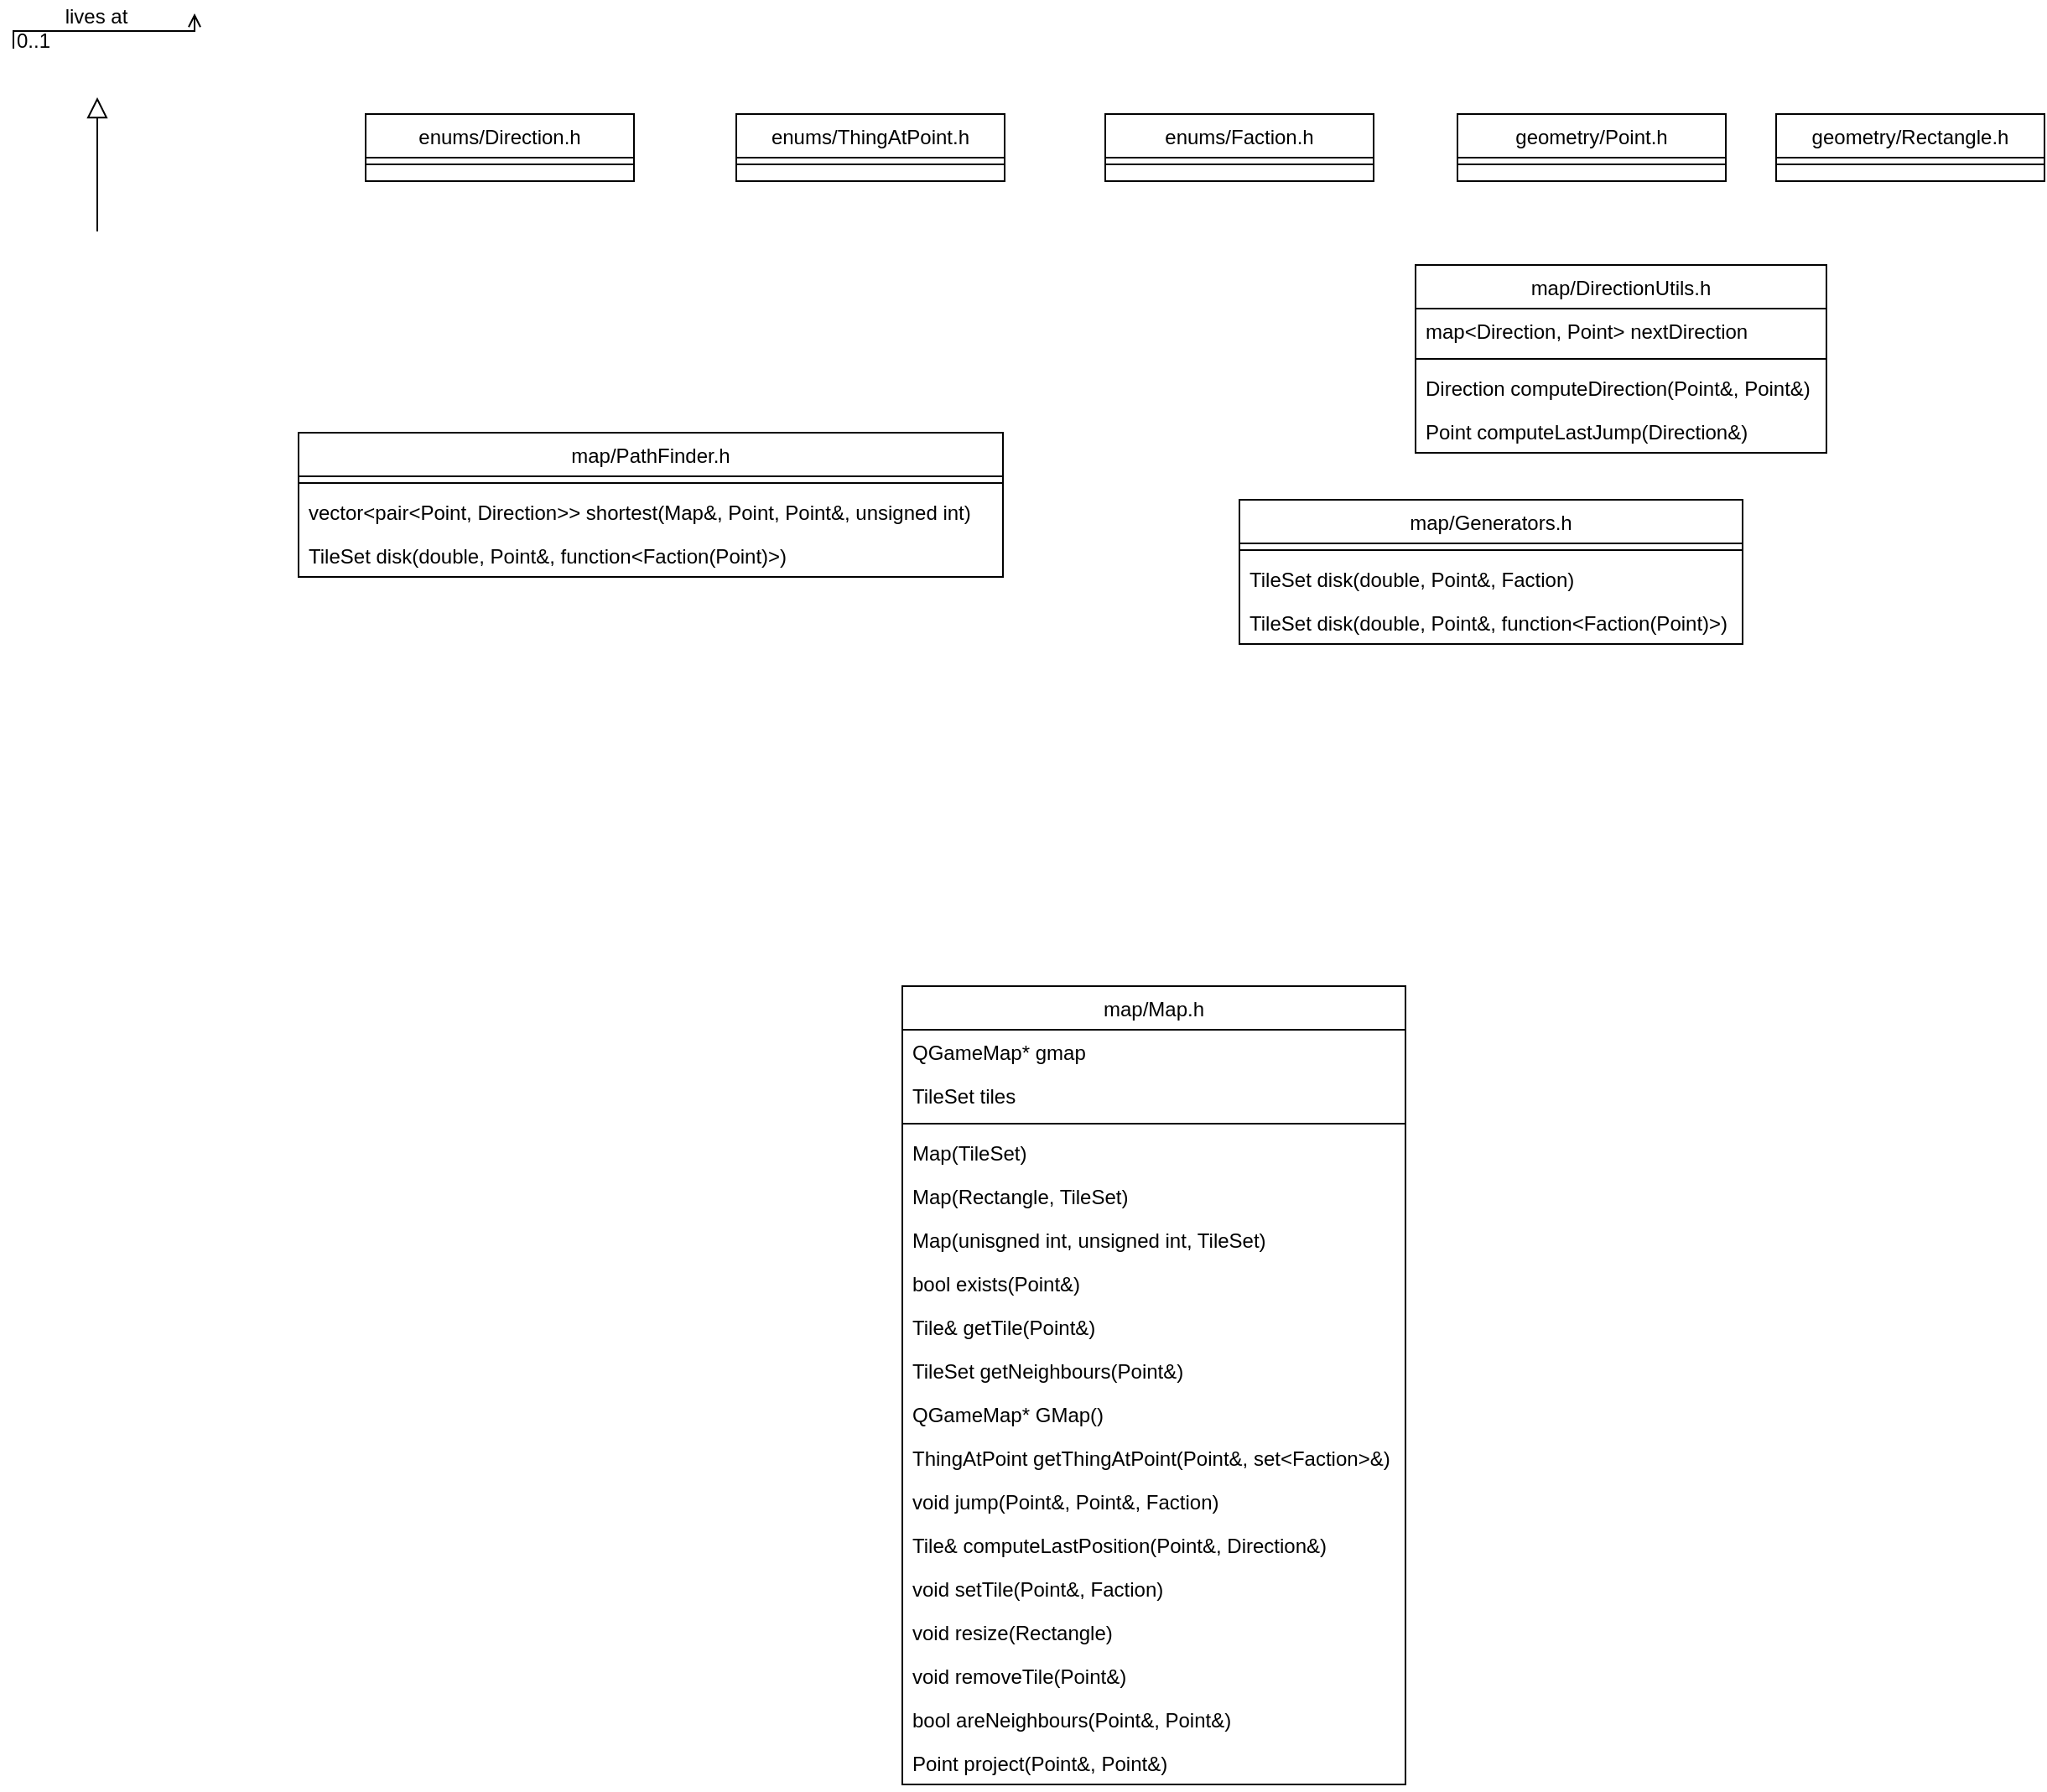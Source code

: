 <mxfile version="15.6.8" type="device"><diagram id="C5RBs43oDa-KdzZeNtuy" name="Page-1"><mxGraphModel dx="1221" dy="644" grid="1" gridSize="10" guides="1" tooltips="1" connect="1" arrows="1" fold="1" page="1" pageScale="1" pageWidth="827" pageHeight="1169" math="0" shadow="0"><root><mxCell id="WIyWlLk6GJQsqaUBKTNV-0"/><mxCell id="WIyWlLk6GJQsqaUBKTNV-1" parent="WIyWlLk6GJQsqaUBKTNV-0"/><mxCell id="zkfFHV4jXpPFQw0GAbJ--16" value="" style="endArrow=block;endSize=10;endFill=0;shadow=0;strokeWidth=1;rounded=0;edgeStyle=elbowEdgeStyle;elbow=vertical;" parent="WIyWlLk6GJQsqaUBKTNV-1" edge="1"><mxGeometry width="160" relative="1" as="geometry"><mxPoint x="80" y="180" as="sourcePoint"/><mxPoint x="80" y="100" as="targetPoint"/><Array as="points"><mxPoint x="60" y="149"/></Array></mxGeometry></mxCell><mxCell id="zkfFHV4jXpPFQw0GAbJ--26" value="" style="endArrow=open;shadow=0;strokeWidth=1;rounded=0;endFill=1;edgeStyle=elbowEdgeStyle;elbow=vertical;" parent="WIyWlLk6GJQsqaUBKTNV-1" edge="1"><mxGeometry x="0.5" y="41" relative="1" as="geometry"><mxPoint x="30" y="71.06" as="sourcePoint"/><mxPoint x="138.0" y="50.001" as="targetPoint"/><mxPoint x="-40" y="32" as="offset"/></mxGeometry></mxCell><mxCell id="zkfFHV4jXpPFQw0GAbJ--27" value="0..1" style="resizable=0;align=left;verticalAlign=bottom;labelBackgroundColor=none;fontSize=12;" parent="zkfFHV4jXpPFQw0GAbJ--26" connectable="0" vertex="1"><mxGeometry x="-1" relative="1" as="geometry"><mxPoint y="4" as="offset"/></mxGeometry></mxCell><mxCell id="zkfFHV4jXpPFQw0GAbJ--29" value="lives at" style="text;html=1;resizable=0;points=[];;align=center;verticalAlign=middle;labelBackgroundColor=none;rounded=0;shadow=0;strokeWidth=1;fontSize=12;" parent="zkfFHV4jXpPFQw0GAbJ--26" vertex="1" connectable="0"><mxGeometry x="0.5" y="49" relative="1" as="geometry"><mxPoint x="-38" y="40" as="offset"/></mxGeometry></mxCell><mxCell id="-v5q_QkRkm6kc9ncDDF_-2" value="enums/Faction.h" style="swimlane;fontStyle=0;align=center;verticalAlign=top;childLayout=stackLayout;horizontal=1;startSize=26;horizontalStack=0;resizeParent=1;resizeLast=0;collapsible=1;marginBottom=0;rounded=0;shadow=0;strokeWidth=1;" vertex="1" parent="WIyWlLk6GJQsqaUBKTNV-1"><mxGeometry x="681" y="110" width="160" height="40" as="geometry"><mxRectangle x="340" y="380" width="170" height="26" as="alternateBounds"/></mxGeometry></mxCell><mxCell id="-v5q_QkRkm6kc9ncDDF_-3" value="" style="line;html=1;strokeWidth=1;align=left;verticalAlign=middle;spacingTop=-1;spacingLeft=3;spacingRight=3;rotatable=0;labelPosition=right;points=[];portConstraint=eastwest;" vertex="1" parent="-v5q_QkRkm6kc9ncDDF_-2"><mxGeometry y="26" width="160" height="8" as="geometry"/></mxCell><mxCell id="-v5q_QkRkm6kc9ncDDF_-5" value="enums/ThingAtPoint.h" style="swimlane;fontStyle=0;align=center;verticalAlign=top;childLayout=stackLayout;horizontal=1;startSize=26;horizontalStack=0;resizeParent=1;resizeLast=0;collapsible=1;marginBottom=0;rounded=0;shadow=0;strokeWidth=1;" vertex="1" parent="WIyWlLk6GJQsqaUBKTNV-1"><mxGeometry x="461" y="110" width="160" height="40" as="geometry"><mxRectangle x="340" y="380" width="170" height="26" as="alternateBounds"/></mxGeometry></mxCell><mxCell id="-v5q_QkRkm6kc9ncDDF_-6" value="" style="line;html=1;strokeWidth=1;align=left;verticalAlign=middle;spacingTop=-1;spacingLeft=3;spacingRight=3;rotatable=0;labelPosition=right;points=[];portConstraint=eastwest;" vertex="1" parent="-v5q_QkRkm6kc9ncDDF_-5"><mxGeometry y="26" width="160" height="8" as="geometry"/></mxCell><mxCell id="-v5q_QkRkm6kc9ncDDF_-7" value="geometry/Point.h" style="swimlane;fontStyle=0;align=center;verticalAlign=top;childLayout=stackLayout;horizontal=1;startSize=26;horizontalStack=0;resizeParent=1;resizeLast=0;collapsible=1;marginBottom=0;rounded=0;shadow=0;strokeWidth=1;" vertex="1" parent="WIyWlLk6GJQsqaUBKTNV-1"><mxGeometry x="891" y="110" width="160" height="40" as="geometry"><mxRectangle x="340" y="380" width="170" height="26" as="alternateBounds"/></mxGeometry></mxCell><mxCell id="-v5q_QkRkm6kc9ncDDF_-8" value="" style="line;html=1;strokeWidth=1;align=left;verticalAlign=middle;spacingTop=-1;spacingLeft=3;spacingRight=3;rotatable=0;labelPosition=right;points=[];portConstraint=eastwest;" vertex="1" parent="-v5q_QkRkm6kc9ncDDF_-7"><mxGeometry y="26" width="160" height="8" as="geometry"/></mxCell><mxCell id="-v5q_QkRkm6kc9ncDDF_-11" value="geometry/Rectangle.h" style="swimlane;fontStyle=0;align=center;verticalAlign=top;childLayout=stackLayout;horizontal=1;startSize=26;horizontalStack=0;resizeParent=1;resizeLast=0;collapsible=1;marginBottom=0;rounded=0;shadow=0;strokeWidth=1;" vertex="1" parent="WIyWlLk6GJQsqaUBKTNV-1"><mxGeometry x="1081" y="110" width="160" height="40" as="geometry"><mxRectangle x="340" y="380" width="170" height="26" as="alternateBounds"/></mxGeometry></mxCell><mxCell id="-v5q_QkRkm6kc9ncDDF_-12" value="" style="line;html=1;strokeWidth=1;align=left;verticalAlign=middle;spacingTop=-1;spacingLeft=3;spacingRight=3;rotatable=0;labelPosition=right;points=[];portConstraint=eastwest;" vertex="1" parent="-v5q_QkRkm6kc9ncDDF_-11"><mxGeometry y="26" width="160" height="8" as="geometry"/></mxCell><mxCell id="-v5q_QkRkm6kc9ncDDF_-13" value="map/DirectionUtils.h" style="swimlane;fontStyle=0;align=center;verticalAlign=top;childLayout=stackLayout;horizontal=1;startSize=26;horizontalStack=0;resizeParent=1;resizeLast=0;collapsible=1;marginBottom=0;rounded=0;shadow=0;strokeWidth=1;" vertex="1" parent="WIyWlLk6GJQsqaUBKTNV-1"><mxGeometry x="866" y="200" width="245" height="112" as="geometry"><mxRectangle x="340" y="380" width="170" height="26" as="alternateBounds"/></mxGeometry></mxCell><mxCell id="-v5q_QkRkm6kc9ncDDF_-17" value="map&lt;Direction, Point&gt; nextDirection" style="text;align=left;verticalAlign=top;spacingLeft=4;spacingRight=4;overflow=hidden;rotatable=0;points=[[0,0.5],[1,0.5]];portConstraint=eastwest;" vertex="1" parent="-v5q_QkRkm6kc9ncDDF_-13"><mxGeometry y="26" width="245" height="26" as="geometry"/></mxCell><mxCell id="-v5q_QkRkm6kc9ncDDF_-14" value="" style="line;html=1;strokeWidth=1;align=left;verticalAlign=middle;spacingTop=-1;spacingLeft=3;spacingRight=3;rotatable=0;labelPosition=right;points=[];portConstraint=eastwest;" vertex="1" parent="-v5q_QkRkm6kc9ncDDF_-13"><mxGeometry y="52" width="245" height="8" as="geometry"/></mxCell><mxCell id="-v5q_QkRkm6kc9ncDDF_-15" value="Direction computeDirection(Point&amp;, Point&amp;)" style="text;align=left;verticalAlign=top;spacingLeft=4;spacingRight=4;overflow=hidden;rotatable=0;points=[[0,0.5],[1,0.5]];portConstraint=eastwest;" vertex="1" parent="-v5q_QkRkm6kc9ncDDF_-13"><mxGeometry y="60" width="245" height="26" as="geometry"/></mxCell><mxCell id="-v5q_QkRkm6kc9ncDDF_-30" value="Point computeLastJump(Direction&amp;)" style="text;align=left;verticalAlign=top;spacingLeft=4;spacingRight=4;overflow=hidden;rotatable=0;points=[[0,0.5],[1,0.5]];portConstraint=eastwest;" vertex="1" parent="-v5q_QkRkm6kc9ncDDF_-13"><mxGeometry y="86" width="245" height="26" as="geometry"/></mxCell><mxCell id="-v5q_QkRkm6kc9ncDDF_-18" value="map/Generators.h" style="swimlane;fontStyle=0;align=center;verticalAlign=top;childLayout=stackLayout;horizontal=1;startSize=26;horizontalStack=0;resizeParent=1;resizeLast=0;collapsible=1;marginBottom=0;rounded=0;shadow=0;strokeWidth=1;" vertex="1" parent="WIyWlLk6GJQsqaUBKTNV-1"><mxGeometry x="761" y="340" width="300" height="86" as="geometry"><mxRectangle x="340" y="380" width="170" height="26" as="alternateBounds"/></mxGeometry></mxCell><mxCell id="-v5q_QkRkm6kc9ncDDF_-20" value="" style="line;html=1;strokeWidth=1;align=left;verticalAlign=middle;spacingTop=-1;spacingLeft=3;spacingRight=3;rotatable=0;labelPosition=right;points=[];portConstraint=eastwest;" vertex="1" parent="-v5q_QkRkm6kc9ncDDF_-18"><mxGeometry y="26" width="300" height="8" as="geometry"/></mxCell><mxCell id="-v5q_QkRkm6kc9ncDDF_-19" value="TileSet disk(double, Point&amp;, Faction)" style="text;align=left;verticalAlign=top;spacingLeft=4;spacingRight=4;overflow=hidden;rotatable=0;points=[[0,0.5],[1,0.5]];portConstraint=eastwest;" vertex="1" parent="-v5q_QkRkm6kc9ncDDF_-18"><mxGeometry y="34" width="300" height="26" as="geometry"/></mxCell><mxCell id="-v5q_QkRkm6kc9ncDDF_-21" value="TileSet disk(double, Point&amp;, function&lt;Faction(Point)&gt;)" style="text;align=left;verticalAlign=top;spacingLeft=4;spacingRight=4;overflow=hidden;rotatable=0;points=[[0,0.5],[1,0.5]];portConstraint=eastwest;" vertex="1" parent="-v5q_QkRkm6kc9ncDDF_-18"><mxGeometry y="60" width="300" height="26" as="geometry"/></mxCell><mxCell id="-v5q_QkRkm6kc9ncDDF_-26" value="map/Map.h" style="swimlane;fontStyle=0;align=center;verticalAlign=top;childLayout=stackLayout;horizontal=1;startSize=26;horizontalStack=0;resizeParent=1;resizeLast=0;collapsible=1;marginBottom=0;rounded=0;shadow=0;strokeWidth=1;" vertex="1" parent="WIyWlLk6GJQsqaUBKTNV-1"><mxGeometry x="560" y="630" width="300" height="476" as="geometry"><mxRectangle x="340" y="380" width="170" height="26" as="alternateBounds"/></mxGeometry></mxCell><mxCell id="-v5q_QkRkm6kc9ncDDF_-27" value="QGameMap* gmap" style="text;align=left;verticalAlign=top;spacingLeft=4;spacingRight=4;overflow=hidden;rotatable=0;points=[[0,0.5],[1,0.5]];portConstraint=eastwest;" vertex="1" parent="-v5q_QkRkm6kc9ncDDF_-26"><mxGeometry y="26" width="300" height="26" as="geometry"/></mxCell><mxCell id="-v5q_QkRkm6kc9ncDDF_-46" value="TileSet tiles" style="text;align=left;verticalAlign=top;spacingLeft=4;spacingRight=4;overflow=hidden;rotatable=0;points=[[0,0.5],[1,0.5]];portConstraint=eastwest;" vertex="1" parent="-v5q_QkRkm6kc9ncDDF_-26"><mxGeometry y="52" width="300" height="26" as="geometry"/></mxCell><mxCell id="-v5q_QkRkm6kc9ncDDF_-28" value="" style="line;html=1;strokeWidth=1;align=left;verticalAlign=middle;spacingTop=-1;spacingLeft=3;spacingRight=3;rotatable=0;labelPosition=right;points=[];portConstraint=eastwest;" vertex="1" parent="-v5q_QkRkm6kc9ncDDF_-26"><mxGeometry y="78" width="300" height="8" as="geometry"/></mxCell><mxCell id="-v5q_QkRkm6kc9ncDDF_-29" value="Map(TileSet)" style="text;align=left;verticalAlign=top;spacingLeft=4;spacingRight=4;overflow=hidden;rotatable=0;points=[[0,0.5],[1,0.5]];portConstraint=eastwest;" vertex="1" parent="-v5q_QkRkm6kc9ncDDF_-26"><mxGeometry y="86" width="300" height="26" as="geometry"/></mxCell><mxCell id="-v5q_QkRkm6kc9ncDDF_-31" value="Map(Rectangle, TileSet)" style="text;align=left;verticalAlign=top;spacingLeft=4;spacingRight=4;overflow=hidden;rotatable=0;points=[[0,0.5],[1,0.5]];portConstraint=eastwest;" vertex="1" parent="-v5q_QkRkm6kc9ncDDF_-26"><mxGeometry y="112" width="300" height="26" as="geometry"/></mxCell><mxCell id="-v5q_QkRkm6kc9ncDDF_-34" value="Map(unisgned int, unsigned int, TileSet)" style="text;align=left;verticalAlign=top;spacingLeft=4;spacingRight=4;overflow=hidden;rotatable=0;points=[[0,0.5],[1,0.5]];portConstraint=eastwest;" vertex="1" parent="-v5q_QkRkm6kc9ncDDF_-26"><mxGeometry y="138" width="300" height="26" as="geometry"/></mxCell><mxCell id="-v5q_QkRkm6kc9ncDDF_-32" value="bool exists(Point&amp;)" style="text;align=left;verticalAlign=top;spacingLeft=4;spacingRight=4;overflow=hidden;rotatable=0;points=[[0,0.5],[1,0.5]];portConstraint=eastwest;" vertex="1" parent="-v5q_QkRkm6kc9ncDDF_-26"><mxGeometry y="164" width="300" height="26" as="geometry"/></mxCell><mxCell id="-v5q_QkRkm6kc9ncDDF_-33" value="Tile&amp; getTile(Point&amp;)" style="text;align=left;verticalAlign=top;spacingLeft=4;spacingRight=4;overflow=hidden;rotatable=0;points=[[0,0.5],[1,0.5]];portConstraint=eastwest;" vertex="1" parent="-v5q_QkRkm6kc9ncDDF_-26"><mxGeometry y="190" width="300" height="26" as="geometry"/></mxCell><mxCell id="-v5q_QkRkm6kc9ncDDF_-35" value="TileSet getNeighbours(Point&amp;)" style="text;align=left;verticalAlign=top;spacingLeft=4;spacingRight=4;overflow=hidden;rotatable=0;points=[[0,0.5],[1,0.5]];portConstraint=eastwest;" vertex="1" parent="-v5q_QkRkm6kc9ncDDF_-26"><mxGeometry y="216" width="300" height="26" as="geometry"/></mxCell><mxCell id="-v5q_QkRkm6kc9ncDDF_-36" value="QGameMap* GMap()" style="text;align=left;verticalAlign=top;spacingLeft=4;spacingRight=4;overflow=hidden;rotatable=0;points=[[0,0.5],[1,0.5]];portConstraint=eastwest;" vertex="1" parent="-v5q_QkRkm6kc9ncDDF_-26"><mxGeometry y="242" width="300" height="26" as="geometry"/></mxCell><mxCell id="-v5q_QkRkm6kc9ncDDF_-37" value="ThingAtPoint getThingAtPoint(Point&amp;, set&lt;Faction&gt;&amp;)" style="text;align=left;verticalAlign=top;spacingLeft=4;spacingRight=4;overflow=hidden;rotatable=0;points=[[0,0.5],[1,0.5]];portConstraint=eastwest;" vertex="1" parent="-v5q_QkRkm6kc9ncDDF_-26"><mxGeometry y="268" width="300" height="26" as="geometry"/></mxCell><mxCell id="-v5q_QkRkm6kc9ncDDF_-38" value="void jump(Point&amp;, Point&amp;, Faction)" style="text;align=left;verticalAlign=top;spacingLeft=4;spacingRight=4;overflow=hidden;rotatable=0;points=[[0,0.5],[1,0.5]];portConstraint=eastwest;" vertex="1" parent="-v5q_QkRkm6kc9ncDDF_-26"><mxGeometry y="294" width="300" height="26" as="geometry"/></mxCell><mxCell id="-v5q_QkRkm6kc9ncDDF_-41" value="Tile&amp; computeLastPosition(Point&amp;, Direction&amp;)" style="text;align=left;verticalAlign=top;spacingLeft=4;spacingRight=4;overflow=hidden;rotatable=0;points=[[0,0.5],[1,0.5]];portConstraint=eastwest;" vertex="1" parent="-v5q_QkRkm6kc9ncDDF_-26"><mxGeometry y="320" width="300" height="26" as="geometry"/></mxCell><mxCell id="-v5q_QkRkm6kc9ncDDF_-40" value="void setTile(Point&amp;, Faction)" style="text;align=left;verticalAlign=top;spacingLeft=4;spacingRight=4;overflow=hidden;rotatable=0;points=[[0,0.5],[1,0.5]];portConstraint=eastwest;" vertex="1" parent="-v5q_QkRkm6kc9ncDDF_-26"><mxGeometry y="346" width="300" height="26" as="geometry"/></mxCell><mxCell id="-v5q_QkRkm6kc9ncDDF_-39" value="void resize(Rectangle)" style="text;align=left;verticalAlign=top;spacingLeft=4;spacingRight=4;overflow=hidden;rotatable=0;points=[[0,0.5],[1,0.5]];portConstraint=eastwest;" vertex="1" parent="-v5q_QkRkm6kc9ncDDF_-26"><mxGeometry y="372" width="300" height="26" as="geometry"/></mxCell><mxCell id="-v5q_QkRkm6kc9ncDDF_-45" value="void removeTile(Point&amp;)" style="text;align=left;verticalAlign=top;spacingLeft=4;spacingRight=4;overflow=hidden;rotatable=0;points=[[0,0.5],[1,0.5]];portConstraint=eastwest;" vertex="1" parent="-v5q_QkRkm6kc9ncDDF_-26"><mxGeometry y="398" width="300" height="26" as="geometry"/></mxCell><mxCell id="-v5q_QkRkm6kc9ncDDF_-44" value="bool areNeighbours(Point&amp;, Point&amp;)" style="text;align=left;verticalAlign=top;spacingLeft=4;spacingRight=4;overflow=hidden;rotatable=0;points=[[0,0.5],[1,0.5]];portConstraint=eastwest;" vertex="1" parent="-v5q_QkRkm6kc9ncDDF_-26"><mxGeometry y="424" width="300" height="26" as="geometry"/></mxCell><mxCell id="-v5q_QkRkm6kc9ncDDF_-43" value="Point project(Point&amp;, Point&amp;)" style="text;align=left;verticalAlign=top;spacingLeft=4;spacingRight=4;overflow=hidden;rotatable=0;points=[[0,0.5],[1,0.5]];portConstraint=eastwest;" vertex="1" parent="-v5q_QkRkm6kc9ncDDF_-26"><mxGeometry y="450" width="300" height="26" as="geometry"/></mxCell><mxCell id="-v5q_QkRkm6kc9ncDDF_-47" value="enums/Direction.h" style="swimlane;fontStyle=0;align=center;verticalAlign=top;childLayout=stackLayout;horizontal=1;startSize=26;horizontalStack=0;resizeParent=1;resizeLast=0;collapsible=1;marginBottom=0;rounded=0;shadow=0;strokeWidth=1;" vertex="1" parent="WIyWlLk6GJQsqaUBKTNV-1"><mxGeometry x="240" y="110" width="160" height="40" as="geometry"><mxRectangle x="340" y="380" width="170" height="26" as="alternateBounds"/></mxGeometry></mxCell><mxCell id="-v5q_QkRkm6kc9ncDDF_-48" value="" style="line;html=1;strokeWidth=1;align=left;verticalAlign=middle;spacingTop=-1;spacingLeft=3;spacingRight=3;rotatable=0;labelPosition=right;points=[];portConstraint=eastwest;" vertex="1" parent="-v5q_QkRkm6kc9ncDDF_-47"><mxGeometry y="26" width="160" height="8" as="geometry"/></mxCell><mxCell id="-v5q_QkRkm6kc9ncDDF_-49" value="map/PathFinder.h" style="swimlane;fontStyle=0;align=center;verticalAlign=top;childLayout=stackLayout;horizontal=1;startSize=26;horizontalStack=0;resizeParent=1;resizeLast=0;collapsible=1;marginBottom=0;rounded=0;shadow=0;strokeWidth=1;" vertex="1" parent="WIyWlLk6GJQsqaUBKTNV-1"><mxGeometry x="200" y="300" width="420" height="86" as="geometry"><mxRectangle x="340" y="380" width="170" height="26" as="alternateBounds"/></mxGeometry></mxCell><mxCell id="-v5q_QkRkm6kc9ncDDF_-50" value="" style="line;html=1;strokeWidth=1;align=left;verticalAlign=middle;spacingTop=-1;spacingLeft=3;spacingRight=3;rotatable=0;labelPosition=right;points=[];portConstraint=eastwest;" vertex="1" parent="-v5q_QkRkm6kc9ncDDF_-49"><mxGeometry y="26" width="420" height="8" as="geometry"/></mxCell><mxCell id="-v5q_QkRkm6kc9ncDDF_-51" value="vector&lt;pair&lt;Point, Direction&gt;&gt; shortest(Map&amp;, Point, Point&amp;, unsigned int)" style="text;align=left;verticalAlign=top;spacingLeft=4;spacingRight=4;overflow=hidden;rotatable=0;points=[[0,0.5],[1,0.5]];portConstraint=eastwest;" vertex="1" parent="-v5q_QkRkm6kc9ncDDF_-49"><mxGeometry y="34" width="420" height="26" as="geometry"/></mxCell><mxCell id="-v5q_QkRkm6kc9ncDDF_-52" value="TileSet disk(double, Point&amp;, function&lt;Faction(Point)&gt;)" style="text;align=left;verticalAlign=top;spacingLeft=4;spacingRight=4;overflow=hidden;rotatable=0;points=[[0,0.5],[1,0.5]];portConstraint=eastwest;" vertex="1" parent="-v5q_QkRkm6kc9ncDDF_-49"><mxGeometry y="60" width="420" height="26" as="geometry"/></mxCell></root></mxGraphModel></diagram></mxfile>